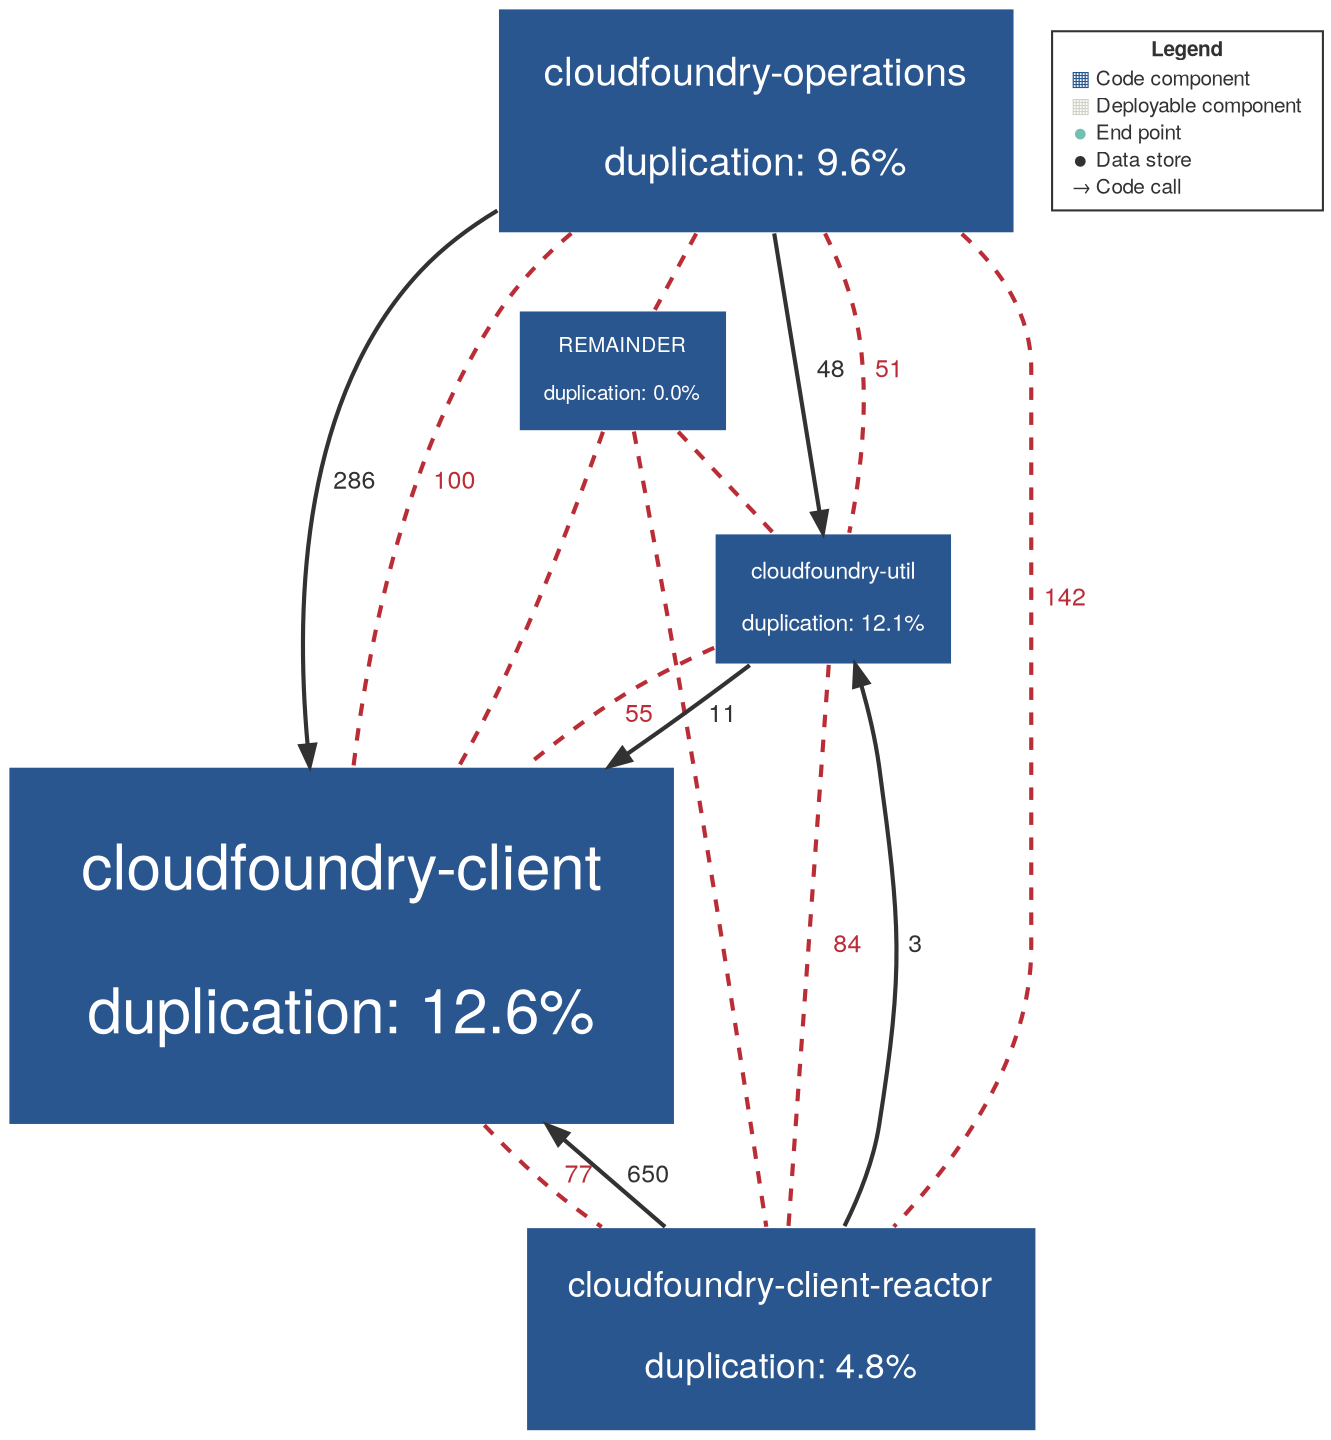 digraph "Graph" {
compound=true
rankdir=TD
"org.cloudfoundry:cloudfoundry-operations" [ shape="box" style="filled" fillcolor="#2A568F" penwidth="1" color="#FFFFFF" fontname="Helvetica Neue" fontcolor="#FFFFFF" fontsize="19" margin="0.304" label="cloudfoundry-operations

duplication: 9.6%" ]
"REMAINDER" [ shape="box" style="filled" fillcolor="#2A568F" penwidth="1" color="#FFFFFF" fontname="Helvetica Neue" fontcolor="#FFFFFF" fontsize="10" margin="0.16" label="REMAINDER

duplication: 0.0%" ]
"org.cloudfoundry:cloudfoundry-util" [ shape="box" style="filled" fillcolor="#2A568F" penwidth="1" color="#FFFFFF" fontname="Helvetica Neue" fontcolor="#FFFFFF" fontsize="11" margin="0.176" label="cloudfoundry-util

duplication: 12.1%" ]
"org.cloudfoundry:cloudfoundry-client" [ shape="box" style="filled" fillcolor="#2A568F" penwidth="1" color="#FFFFFF" fontname="Helvetica Neue" fontcolor="#FFFFFF" fontsize="30" margin="0.48" label="cloudfoundry-client

duplication: 12.6%" ]
"org.cloudfoundry:cloudfoundry-client-reactor" [ shape="box" style="filled" fillcolor="#2A568F" penwidth="1" color="#FFFFFF" fontname="Helvetica Neue" fontcolor="#FFFFFF" fontsize="17" margin="0.272" label="cloudfoundry-client-reactor

duplication: 4.8%" ]
"org.cloudfoundry:cloudfoundry-operations" -> "org.cloudfoundry:cloudfoundry-util" [ penwidth="2" color="#323232" fontcolor="#323232" fontname="Helvetica Neue" fontsize="12" label="  48" ]
"org.cloudfoundry:cloudfoundry-operations" -> "org.cloudfoundry:cloudfoundry-client" [ penwidth="2" color="#323232" fontcolor="#323232" fontname="Helvetica Neue" fontsize="12" label="  286" ]
"org.cloudfoundry:cloudfoundry-util" -> "org.cloudfoundry:cloudfoundry-client" [ penwidth="2" color="#323232" fontcolor="#323232" fontname="Helvetica Neue" fontsize="12" label="  11" ]
"org.cloudfoundry:cloudfoundry-client-reactor" -> "org.cloudfoundry:cloudfoundry-util" [ penwidth="2" color="#323232" fontcolor="#323232" fontname="Helvetica Neue" fontsize="12" label="  3" ]
"org.cloudfoundry:cloudfoundry-client-reactor" -> "org.cloudfoundry:cloudfoundry-client" [ penwidth="2" color="#323232" fontcolor="#323232" fontname="Helvetica Neue" fontsize="12" label="  650" ]
"org.cloudfoundry:cloudfoundry-operations" -> "REMAINDER" [ penwidth="2" color="#bb2d36" fontcolor="#bb2d36" fontname="Helvetica Neue" fontsize="12" arrowhead="both" style="dashed" label="" ]
"org.cloudfoundry:cloudfoundry-operations" -> "org.cloudfoundry:cloudfoundry-util" [ penwidth="2" color="#bb2d36" fontcolor="#bb2d36" fontname="Helvetica Neue" fontsize="12" arrowhead="both" style="dashed" label="  51" ]
"org.cloudfoundry:cloudfoundry-operations" -> "org.cloudfoundry:cloudfoundry-client" [ penwidth="2" color="#bb2d36" fontcolor="#bb2d36" fontname="Helvetica Neue" fontsize="12" arrowhead="both" style="dashed" label="  100" ]
"org.cloudfoundry:cloudfoundry-operations" -> "org.cloudfoundry:cloudfoundry-client-reactor" [ penwidth="2" color="#bb2d36" fontcolor="#bb2d36" fontname="Helvetica Neue" fontsize="12" arrowhead="both" style="dashed" label="  142" ]
"REMAINDER" -> "org.cloudfoundry:cloudfoundry-util" [ penwidth="2" color="#bb2d36" fontcolor="#bb2d36" fontname="Helvetica Neue" fontsize="12" arrowhead="both" style="dashed" label="" ]
"REMAINDER" -> "org.cloudfoundry:cloudfoundry-client" [ penwidth="2" color="#bb2d36" fontcolor="#bb2d36" fontname="Helvetica Neue" fontsize="12" arrowhead="both" style="dashed" label="" ]
"REMAINDER" -> "org.cloudfoundry:cloudfoundry-client-reactor" [ penwidth="2" color="#bb2d36" fontcolor="#bb2d36" fontname="Helvetica Neue" fontsize="12" arrowhead="both" style="dashed" label="" ]
"org.cloudfoundry:cloudfoundry-util" -> "org.cloudfoundry:cloudfoundry-client" [ penwidth="2" color="#bb2d36" fontcolor="#bb2d36" fontname="Helvetica Neue" fontsize="12" arrowhead="both" style="dashed" label="  55" ]
"org.cloudfoundry:cloudfoundry-util" -> "org.cloudfoundry:cloudfoundry-client-reactor" [ penwidth="2" color="#bb2d36" fontcolor="#bb2d36" fontname="Helvetica Neue" fontsize="12" arrowhead="both" style="dashed" label="  84" ]
"org.cloudfoundry:cloudfoundry-client" -> "org.cloudfoundry:cloudfoundry-client-reactor" [ penwidth="2" color="#bb2d36" fontcolor="#bb2d36" fontname="Helvetica Neue" fontsize="12" arrowhead="both" style="dashed" label="  77" ]
"LEGEND" [ shape="box" style="filled" fillcolor="#FFFFFF" penwidth="1" color="#323232" fontname="Helvetica Neue" fontcolor="#323232" fontsize="10" label=<<TABLE BORDER="0" CELLPADDING="1" CELLSPACING="0">
<TR><TD COLSPAN="2"><B>Legend</B></TD></TR>
<TR><TD><FONT COLOR="#2A568F">&#9638;</FONT></TD><TD ALIGN="left">Code component</TD></TR>
<TR><TD><FONT COLOR="#D2D1C7">&#9638;</FONT></TD><TD ALIGN="left">Deployable component</TD></TR>
<TR><TD><FONT COLOR="#72C0B4">&#9679;</FONT></TD><TD ALIGN="left">End point</TD></TR>
<TR><TD><FONT COLOR="#323232">&#9679;</FONT></TD><TD ALIGN="left">Data store</TD></TR>
<TR><TD><FONT COLOR="#323232">&rarr;</FONT></TD><TD ALIGN="left">Code call</TD></TR>
</TABLE>
>  ]
}
